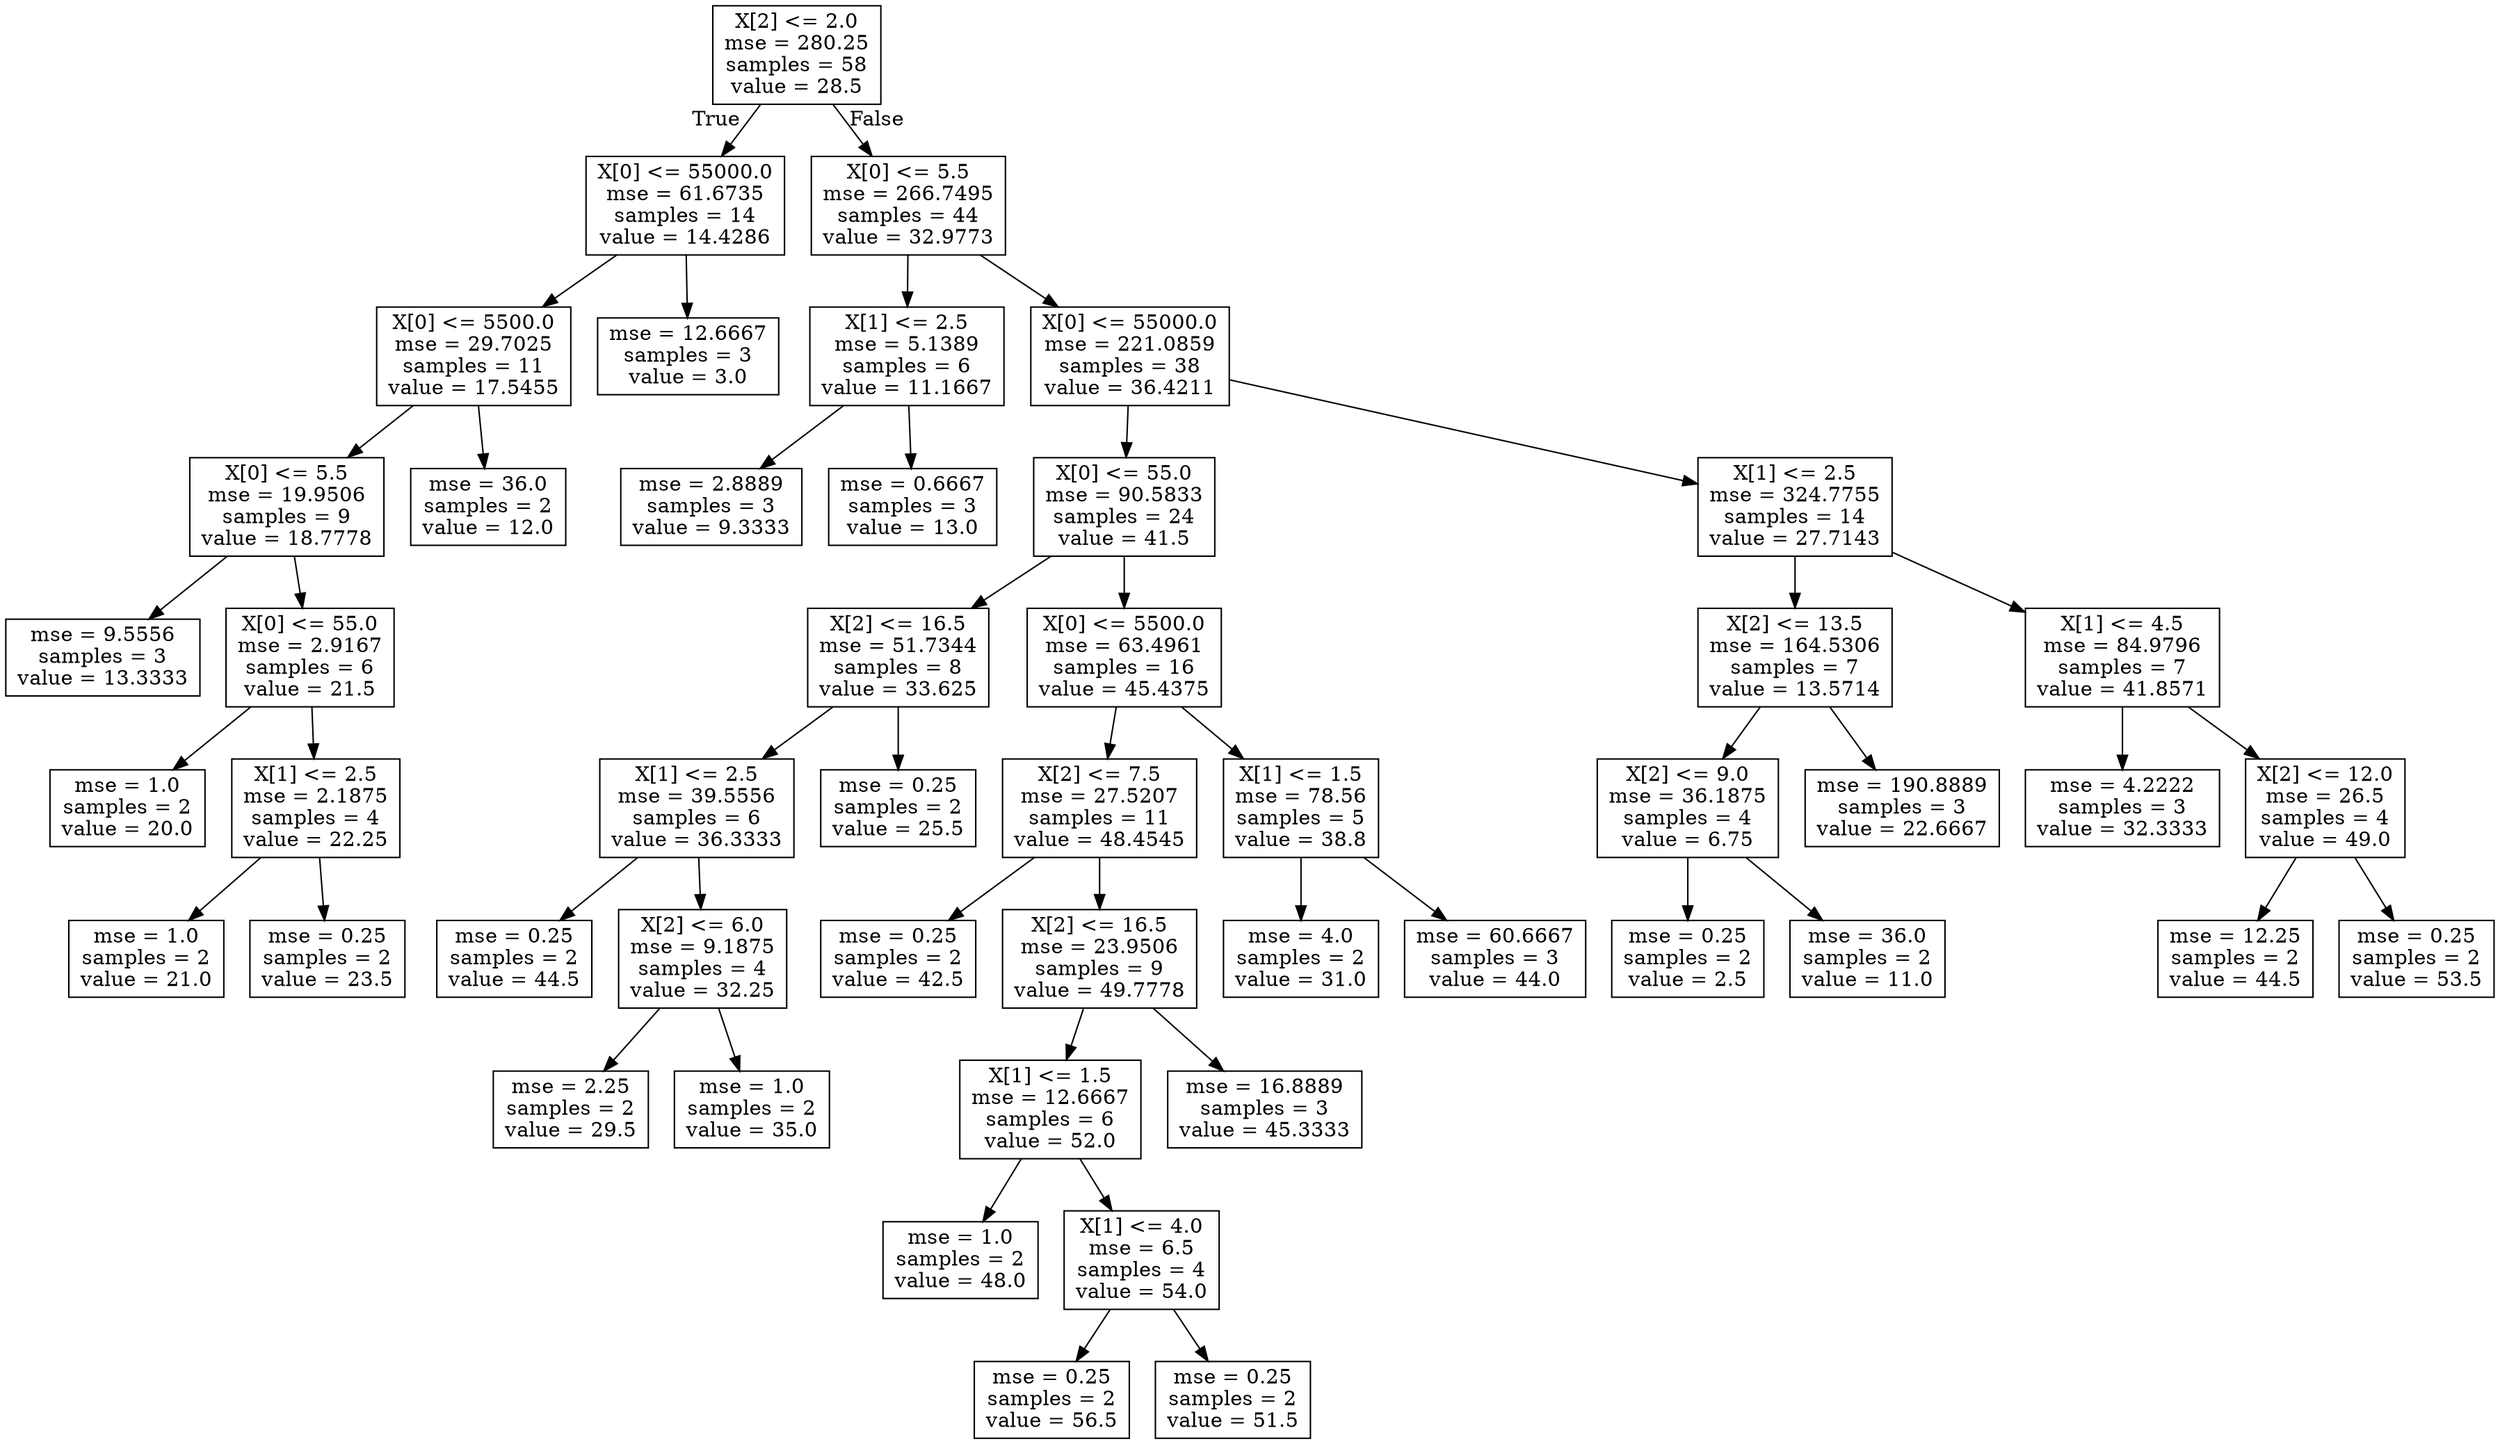 digraph Tree {
node [shape=box] ;
0 [label="X[2] <= 2.0\nmse = 280.25\nsamples = 58\nvalue = 28.5"] ;
1 [label="X[0] <= 55000.0\nmse = 61.6735\nsamples = 14\nvalue = 14.4286"] ;
0 -> 1 [labeldistance=2.5, labelangle=45, headlabel="True"] ;
2 [label="X[0] <= 5500.0\nmse = 29.7025\nsamples = 11\nvalue = 17.5455"] ;
1 -> 2 ;
3 [label="X[0] <= 5.5\nmse = 19.9506\nsamples = 9\nvalue = 18.7778"] ;
2 -> 3 ;
4 [label="mse = 9.5556\nsamples = 3\nvalue = 13.3333"] ;
3 -> 4 ;
5 [label="X[0] <= 55.0\nmse = 2.9167\nsamples = 6\nvalue = 21.5"] ;
3 -> 5 ;
6 [label="mse = 1.0\nsamples = 2\nvalue = 20.0"] ;
5 -> 6 ;
7 [label="X[1] <= 2.5\nmse = 2.1875\nsamples = 4\nvalue = 22.25"] ;
5 -> 7 ;
8 [label="mse = 1.0\nsamples = 2\nvalue = 21.0"] ;
7 -> 8 ;
9 [label="mse = 0.25\nsamples = 2\nvalue = 23.5"] ;
7 -> 9 ;
10 [label="mse = 36.0\nsamples = 2\nvalue = 12.0"] ;
2 -> 10 ;
11 [label="mse = 12.6667\nsamples = 3\nvalue = 3.0"] ;
1 -> 11 ;
12 [label="X[0] <= 5.5\nmse = 266.7495\nsamples = 44\nvalue = 32.9773"] ;
0 -> 12 [labeldistance=2.5, labelangle=-45, headlabel="False"] ;
13 [label="X[1] <= 2.5\nmse = 5.1389\nsamples = 6\nvalue = 11.1667"] ;
12 -> 13 ;
14 [label="mse = 2.8889\nsamples = 3\nvalue = 9.3333"] ;
13 -> 14 ;
15 [label="mse = 0.6667\nsamples = 3\nvalue = 13.0"] ;
13 -> 15 ;
16 [label="X[0] <= 55000.0\nmse = 221.0859\nsamples = 38\nvalue = 36.4211"] ;
12 -> 16 ;
17 [label="X[0] <= 55.0\nmse = 90.5833\nsamples = 24\nvalue = 41.5"] ;
16 -> 17 ;
18 [label="X[2] <= 16.5\nmse = 51.7344\nsamples = 8\nvalue = 33.625"] ;
17 -> 18 ;
19 [label="X[1] <= 2.5\nmse = 39.5556\nsamples = 6\nvalue = 36.3333"] ;
18 -> 19 ;
20 [label="mse = 0.25\nsamples = 2\nvalue = 44.5"] ;
19 -> 20 ;
21 [label="X[2] <= 6.0\nmse = 9.1875\nsamples = 4\nvalue = 32.25"] ;
19 -> 21 ;
22 [label="mse = 2.25\nsamples = 2\nvalue = 29.5"] ;
21 -> 22 ;
23 [label="mse = 1.0\nsamples = 2\nvalue = 35.0"] ;
21 -> 23 ;
24 [label="mse = 0.25\nsamples = 2\nvalue = 25.5"] ;
18 -> 24 ;
25 [label="X[0] <= 5500.0\nmse = 63.4961\nsamples = 16\nvalue = 45.4375"] ;
17 -> 25 ;
26 [label="X[2] <= 7.5\nmse = 27.5207\nsamples = 11\nvalue = 48.4545"] ;
25 -> 26 ;
27 [label="mse = 0.25\nsamples = 2\nvalue = 42.5"] ;
26 -> 27 ;
28 [label="X[2] <= 16.5\nmse = 23.9506\nsamples = 9\nvalue = 49.7778"] ;
26 -> 28 ;
29 [label="X[1] <= 1.5\nmse = 12.6667\nsamples = 6\nvalue = 52.0"] ;
28 -> 29 ;
30 [label="mse = 1.0\nsamples = 2\nvalue = 48.0"] ;
29 -> 30 ;
31 [label="X[1] <= 4.0\nmse = 6.5\nsamples = 4\nvalue = 54.0"] ;
29 -> 31 ;
32 [label="mse = 0.25\nsamples = 2\nvalue = 56.5"] ;
31 -> 32 ;
33 [label="mse = 0.25\nsamples = 2\nvalue = 51.5"] ;
31 -> 33 ;
34 [label="mse = 16.8889\nsamples = 3\nvalue = 45.3333"] ;
28 -> 34 ;
35 [label="X[1] <= 1.5\nmse = 78.56\nsamples = 5\nvalue = 38.8"] ;
25 -> 35 ;
36 [label="mse = 4.0\nsamples = 2\nvalue = 31.0"] ;
35 -> 36 ;
37 [label="mse = 60.6667\nsamples = 3\nvalue = 44.0"] ;
35 -> 37 ;
38 [label="X[1] <= 2.5\nmse = 324.7755\nsamples = 14\nvalue = 27.7143"] ;
16 -> 38 ;
39 [label="X[2] <= 13.5\nmse = 164.5306\nsamples = 7\nvalue = 13.5714"] ;
38 -> 39 ;
40 [label="X[2] <= 9.0\nmse = 36.1875\nsamples = 4\nvalue = 6.75"] ;
39 -> 40 ;
41 [label="mse = 0.25\nsamples = 2\nvalue = 2.5"] ;
40 -> 41 ;
42 [label="mse = 36.0\nsamples = 2\nvalue = 11.0"] ;
40 -> 42 ;
43 [label="mse = 190.8889\nsamples = 3\nvalue = 22.6667"] ;
39 -> 43 ;
44 [label="X[1] <= 4.5\nmse = 84.9796\nsamples = 7\nvalue = 41.8571"] ;
38 -> 44 ;
45 [label="mse = 4.2222\nsamples = 3\nvalue = 32.3333"] ;
44 -> 45 ;
46 [label="X[2] <= 12.0\nmse = 26.5\nsamples = 4\nvalue = 49.0"] ;
44 -> 46 ;
47 [label="mse = 12.25\nsamples = 2\nvalue = 44.5"] ;
46 -> 47 ;
48 [label="mse = 0.25\nsamples = 2\nvalue = 53.5"] ;
46 -> 48 ;
}